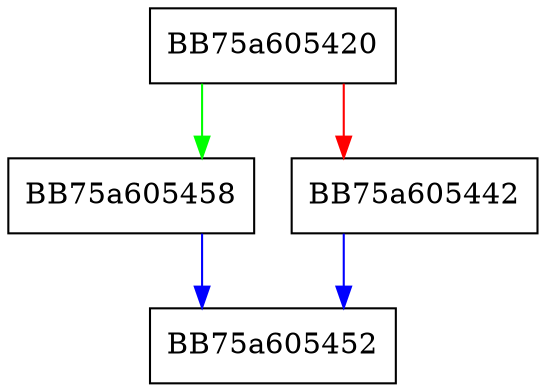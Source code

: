 digraph SSE_psrad_NI {
  node [shape="box"];
  graph [splines=ortho];
  BB75a605420 -> BB75a605458 [color="green"];
  BB75a605420 -> BB75a605442 [color="red"];
  BB75a605442 -> BB75a605452 [color="blue"];
  BB75a605458 -> BB75a605452 [color="blue"];
}